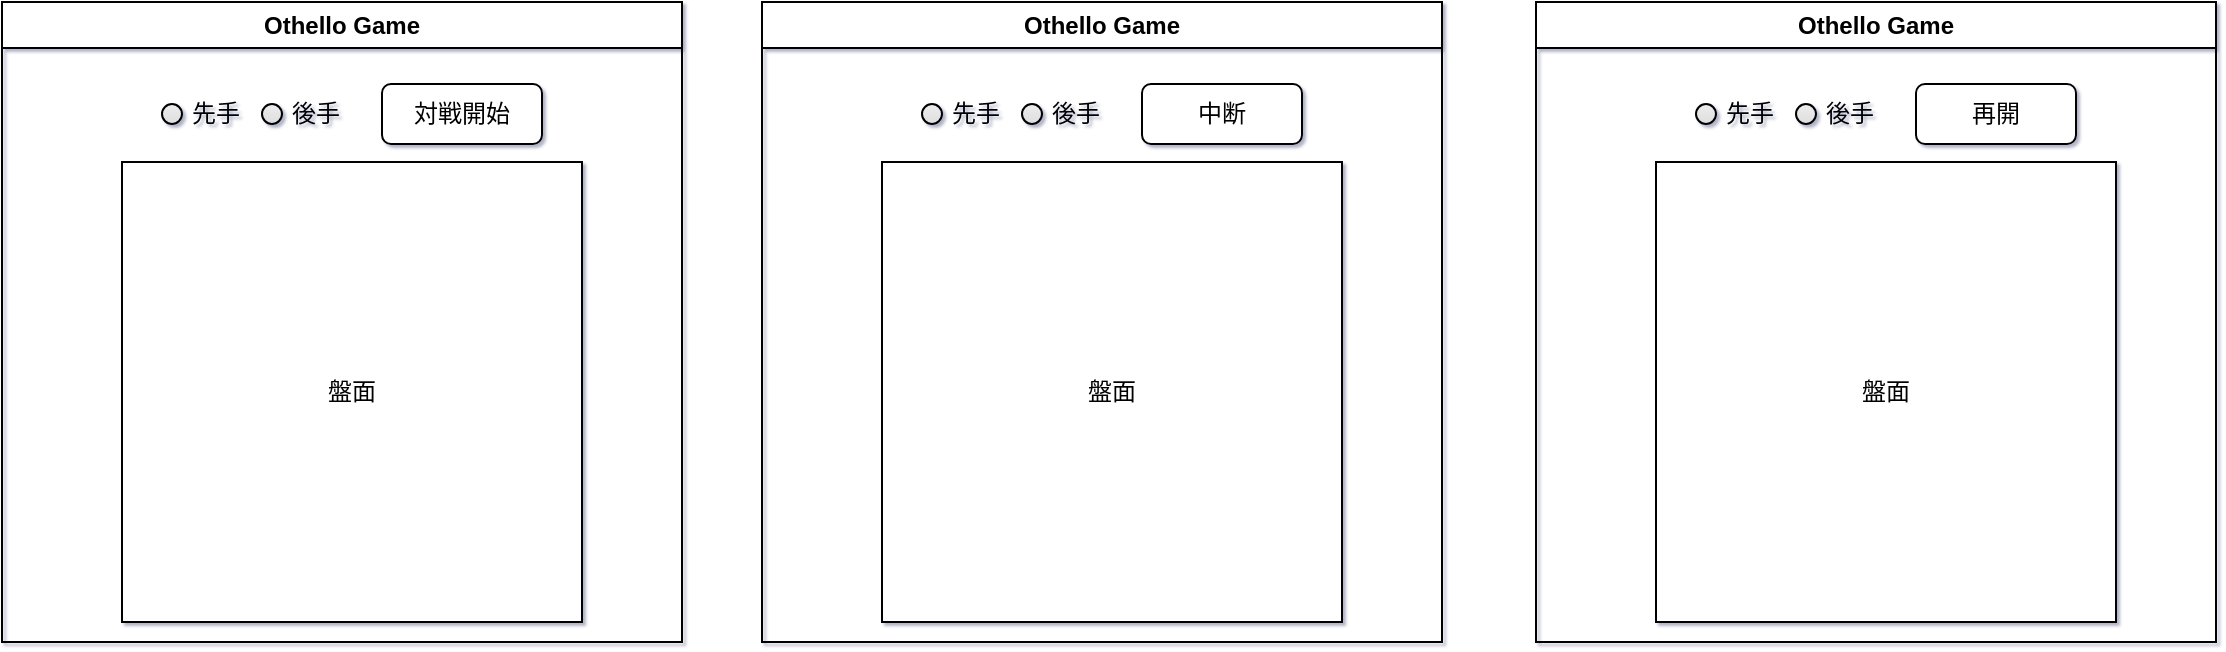 <mxfile>
    <diagram id="bKOAG_Rpd42CqfAav-uh" name="ページ1">
        <mxGraphModel dx="1766" dy="645" grid="1" gridSize="10" guides="1" tooltips="1" connect="1" arrows="1" fold="1" page="1" pageScale="1" pageWidth="827" pageHeight="1169" background="#ffffff" math="0" shadow="1">
            <root>
                <mxCell id="0"/>
                <mxCell id="1" parent="0"/>
                <mxCell id="17" value="Othello Game" style="swimlane;whiteSpace=wrap;html=1;startSize=23;" vertex="1" parent="1">
                    <mxGeometry x="60" y="60" width="340" height="320" as="geometry"/>
                </mxCell>
                <mxCell id="18" value="対戦開始" style="rounded=1;whiteSpace=wrap;html=1;" vertex="1" parent="17">
                    <mxGeometry x="190" y="41" width="80" height="30" as="geometry"/>
                </mxCell>
                <mxCell id="30" value="先手&lt;span style=&quot;white-space: pre;&quot;&gt;&#9;&lt;/span&gt;" style="html=1;shadow=0;dashed=0;shape=mxgraph.bootstrap.radioButton2;labelPosition=right;verticalLabelPosition=middle;align=left;verticalAlign=middle;gradientColor=#DEDEDE;fillColor=#EDEDED;checked=0;spacing=5;checkedFill=#0085FC;checkedStroke=#ffffff;" vertex="1" parent="17">
                    <mxGeometry x="80" y="51" width="10" height="10" as="geometry"/>
                </mxCell>
                <mxCell id="31" value="後手" style="html=1;shadow=0;dashed=0;shape=mxgraph.bootstrap.radioButton2;labelPosition=right;verticalLabelPosition=middle;align=left;verticalAlign=middle;gradientColor=#DEDEDE;fillColor=#EDEDED;checked=0;spacing=5;checkedFill=#0085FC;checkedStroke=#ffffff;" vertex="1" parent="17">
                    <mxGeometry x="130" y="51" width="10" height="10" as="geometry"/>
                </mxCell>
                <mxCell id="33" value="盤面" style="whiteSpace=wrap;html=1;aspect=fixed;" vertex="1" parent="17">
                    <mxGeometry x="60" y="80" width="230" height="230" as="geometry"/>
                </mxCell>
                <mxCell id="34" value="Othello Game" style="swimlane;whiteSpace=wrap;html=1;startSize=23;" vertex="1" parent="1">
                    <mxGeometry x="440" y="60" width="340" height="320" as="geometry"/>
                </mxCell>
                <mxCell id="35" value="中断" style="rounded=1;whiteSpace=wrap;html=1;" vertex="1" parent="34">
                    <mxGeometry x="190" y="41" width="80" height="30" as="geometry"/>
                </mxCell>
                <mxCell id="36" value="先手&lt;span style=&quot;white-space: pre;&quot;&gt;&#9;&lt;/span&gt;" style="html=1;shadow=0;dashed=0;shape=mxgraph.bootstrap.radioButton2;labelPosition=right;verticalLabelPosition=middle;align=left;verticalAlign=middle;gradientColor=#DEDEDE;fillColor=#EDEDED;checked=0;spacing=5;checkedFill=#0085FC;checkedStroke=#ffffff;" vertex="1" parent="34">
                    <mxGeometry x="80" y="51" width="10" height="10" as="geometry"/>
                </mxCell>
                <mxCell id="37" value="後手" style="html=1;shadow=0;dashed=0;shape=mxgraph.bootstrap.radioButton2;labelPosition=right;verticalLabelPosition=middle;align=left;verticalAlign=middle;gradientColor=#DEDEDE;fillColor=#EDEDED;checked=0;spacing=5;checkedFill=#0085FC;checkedStroke=#ffffff;" vertex="1" parent="34">
                    <mxGeometry x="130" y="51" width="10" height="10" as="geometry"/>
                </mxCell>
                <mxCell id="38" value="盤面" style="whiteSpace=wrap;html=1;aspect=fixed;" vertex="1" parent="34">
                    <mxGeometry x="60" y="80" width="230" height="230" as="geometry"/>
                </mxCell>
                <mxCell id="39" value="Othello Game" style="swimlane;whiteSpace=wrap;html=1;startSize=23;" vertex="1" parent="1">
                    <mxGeometry x="827" y="60" width="340" height="320" as="geometry"/>
                </mxCell>
                <mxCell id="40" value="再開" style="rounded=1;whiteSpace=wrap;html=1;" vertex="1" parent="39">
                    <mxGeometry x="190" y="41" width="80" height="30" as="geometry"/>
                </mxCell>
                <mxCell id="41" value="先手&lt;span style=&quot;white-space: pre;&quot;&gt;&#9;&lt;/span&gt;" style="html=1;shadow=0;dashed=0;shape=mxgraph.bootstrap.radioButton2;labelPosition=right;verticalLabelPosition=middle;align=left;verticalAlign=middle;gradientColor=#DEDEDE;fillColor=#EDEDED;checked=0;spacing=5;checkedFill=#0085FC;checkedStroke=#ffffff;" vertex="1" parent="39">
                    <mxGeometry x="80" y="51" width="10" height="10" as="geometry"/>
                </mxCell>
                <mxCell id="42" value="後手" style="html=1;shadow=0;dashed=0;shape=mxgraph.bootstrap.radioButton2;labelPosition=right;verticalLabelPosition=middle;align=left;verticalAlign=middle;gradientColor=#DEDEDE;fillColor=#EDEDED;checked=0;spacing=5;checkedFill=#0085FC;checkedStroke=#ffffff;" vertex="1" parent="39">
                    <mxGeometry x="130" y="51" width="10" height="10" as="geometry"/>
                </mxCell>
                <mxCell id="43" value="盤面" style="whiteSpace=wrap;html=1;aspect=fixed;" vertex="1" parent="39">
                    <mxGeometry x="60" y="80" width="230" height="230" as="geometry"/>
                </mxCell>
            </root>
        </mxGraphModel>
    </diagram>
</mxfile>